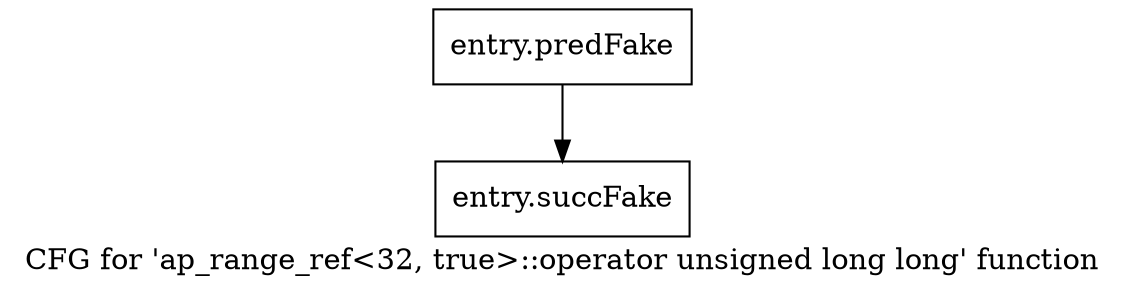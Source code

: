 digraph "CFG for 'ap_range_ref\<32, true\>::operator unsigned long long' function" {
	label="CFG for 'ap_range_ref\<32, true\>::operator unsigned long long' function";

	Node0x5a6e940 [shape=record,filename="",linenumber="",label="{entry.predFake}"];
	Node0x5a6e940 -> Node0x5b32f20[ callList="" memoryops="" filename="/home/omerfaruk/tools/Xilinx/Vitis_HLS/2023.2/include/etc/ap_int_ref.h" execusionnum="0"];
	Node0x5b32f20 [shape=record,filename="/home/omerfaruk/tools/Xilinx/Vitis_HLS/2023.2/include/etc/ap_int_ref.h",linenumber="315",label="{entry.succFake}"];
}
